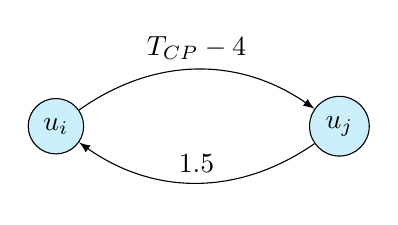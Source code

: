 ﻿\begin{tikzpicture}[scale=0.3]
\def \radius {6cm}
\node[draw, circle, fill=cyan!20] at ({0}:\radius) (n1) {$u_j$};
\node[draw, circle, fill=cyan!20] at ({180}:\radius) (n2) {$u_i$};
\path[->, >=latex] (n2) edge [bend left=35] node[above]{$T_{CP}-4$} (n1);
\path[->, >=latex] (n1) edge [bend left=35] node[above]{$1.5$} (n2);
\end{tikzpicture}

